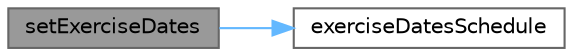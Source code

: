 digraph "setExerciseDates"
{
 // INTERACTIVE_SVG=YES
 // LATEX_PDF_SIZE
  bgcolor="transparent";
  edge [fontname=Helvetica,fontsize=10,labelfontname=Helvetica,labelfontsize=10];
  node [fontname=Helvetica,fontsize=10,shape=box,height=0.2,width=0.4];
  rankdir="LR";
  Node1 [label="setExerciseDates",height=0.2,width=0.4,color="gray40", fillcolor="grey60", style="filled", fontcolor="black",tooltip=" "];
  Node1 -> Node2 [color="steelblue1",style="solid"];
  Node2 [label="exerciseDatesSchedule",height=0.2,width=0.4,color="grey40", fillcolor="white", style="filled",URL="$classore_1_1data_1_1_option_data.html#aa53b40897ca27b9533735b8e5f35cb75",tooltip=" "];
}

